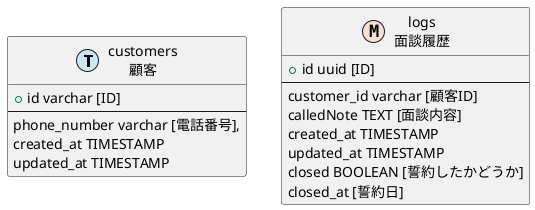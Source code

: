 @startuml posts_table

!define MASTER F9DFD5
!define TRANSACTION CAE7F2

entity customers as "customers\n顧客" <<T, TRANSACTION>>  {
    +id varchar [ID]
    --
    phone_number varchar [電話番号],
    created_at TIMESTAMP
    updated_at TIMESTAMP
}


entity logs as "logs\n面談履歴" <<M, MASTER>> {
    + id uuid [ID]
    --
    customer_id varchar [顧客ID]
    calledNote TEXT [面談内容]
    created_at TIMESTAMP
    updated_at TIMESTAMP
    closed BOOLEAN [誓約したかどうか]
    closed_at [誓約日]
}


@enduml